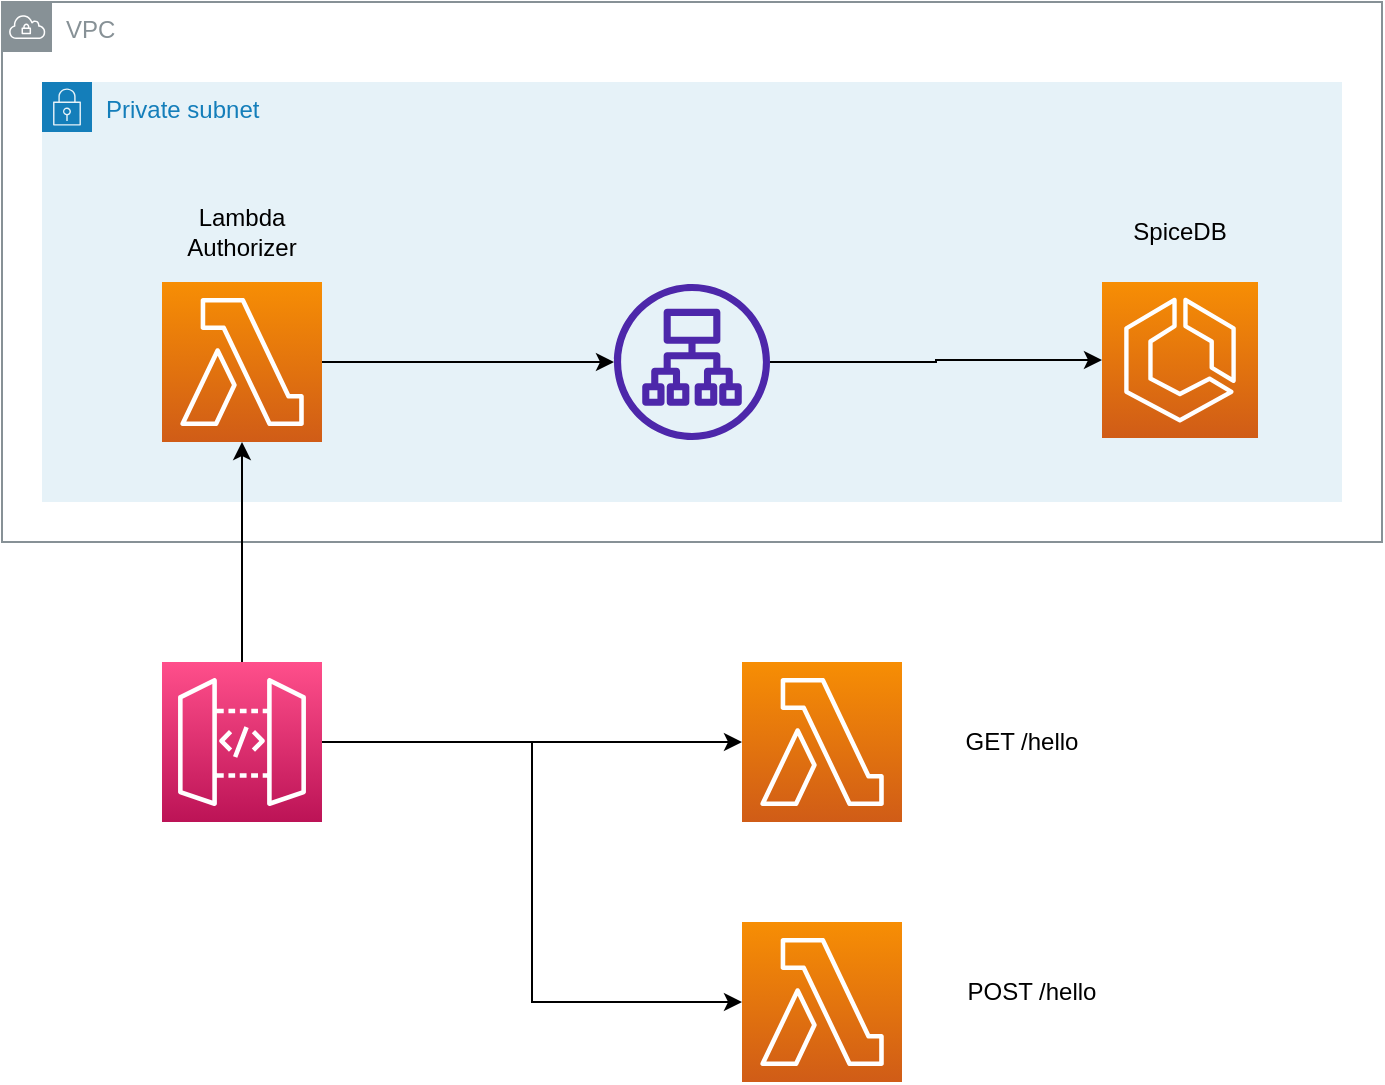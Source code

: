 <mxfile version="20.2.7" type="device"><diagram id="dD728JdUMkiROI7XZxNq" name="ページ1"><mxGraphModel dx="1029" dy="598" grid="1" gridSize="10" guides="1" tooltips="1" connect="1" arrows="1" fold="1" page="1" pageScale="1" pageWidth="1169" pageHeight="827" math="0" shadow="0"><root><mxCell id="0"/><mxCell id="1" parent="0"/><mxCell id="k2I_aFDNyPON-fz7Ljkn-3" value="Private subnet" style="points=[[0,0],[0.25,0],[0.5,0],[0.75,0],[1,0],[1,0.25],[1,0.5],[1,0.75],[1,1],[0.75,1],[0.5,1],[0.25,1],[0,1],[0,0.75],[0,0.5],[0,0.25]];outlineConnect=0;gradientColor=none;html=1;whiteSpace=wrap;fontSize=12;fontStyle=0;container=1;pointerEvents=0;collapsible=0;recursiveResize=0;shape=mxgraph.aws4.group;grIcon=mxgraph.aws4.group_security_group;grStroke=0;strokeColor=#147EBA;fillColor=#E6F2F8;verticalAlign=top;align=left;spacingLeft=30;fontColor=#147EBA;dashed=0;" vertex="1" parent="1"><mxGeometry x="210" y="80" width="650" height="210" as="geometry"/></mxCell><mxCell id="k2I_aFDNyPON-fz7Ljkn-2" value="VPC" style="sketch=0;outlineConnect=0;gradientColor=none;html=1;whiteSpace=wrap;fontSize=12;fontStyle=0;shape=mxgraph.aws4.group;grIcon=mxgraph.aws4.group_vpc;strokeColor=#879196;fillColor=none;verticalAlign=top;align=left;spacingLeft=30;fontColor=#879196;dashed=0;" vertex="1" parent="1"><mxGeometry x="190" y="40" width="690" height="270" as="geometry"/></mxCell><mxCell id="M0bB69qO4lPUgwXlxSMh-8" style="edgeStyle=orthogonalEdgeStyle;rounded=0;orthogonalLoop=1;jettySize=auto;html=1;entryX=0;entryY=0.5;entryDx=0;entryDy=0;entryPerimeter=0;startArrow=none;" parent="1" source="k2I_aFDNyPON-fz7Ljkn-4" target="M0bB69qO4lPUgwXlxSMh-3" edge="1"><mxGeometry relative="1" as="geometry"/></mxCell><mxCell id="k2I_aFDNyPON-fz7Ljkn-6" style="edgeStyle=orthogonalEdgeStyle;rounded=0;orthogonalLoop=1;jettySize=auto;html=1;" edge="1" parent="1" source="M0bB69qO4lPUgwXlxSMh-1" target="k2I_aFDNyPON-fz7Ljkn-4"><mxGeometry relative="1" as="geometry"/></mxCell><mxCell id="M0bB69qO4lPUgwXlxSMh-1" value="" style="sketch=0;points=[[0,0,0],[0.25,0,0],[0.5,0,0],[0.75,0,0],[1,0,0],[0,1,0],[0.25,1,0],[0.5,1,0],[0.75,1,0],[1,1,0],[0,0.25,0],[0,0.5,0],[0,0.75,0],[1,0.25,0],[1,0.5,0],[1,0.75,0]];outlineConnect=0;fontColor=#232F3E;gradientColor=#F78E04;gradientDirection=north;fillColor=#D05C17;strokeColor=#ffffff;dashed=0;verticalLabelPosition=bottom;verticalAlign=top;align=center;html=1;fontSize=12;fontStyle=0;aspect=fixed;shape=mxgraph.aws4.resourceIcon;resIcon=mxgraph.aws4.lambda;" parent="1" vertex="1"><mxGeometry x="270" y="180" width="80" height="80" as="geometry"/></mxCell><mxCell id="M0bB69qO4lPUgwXlxSMh-5" style="edgeStyle=orthogonalEdgeStyle;rounded=0;orthogonalLoop=1;jettySize=auto;html=1;entryX=0.5;entryY=1;entryDx=0;entryDy=0;entryPerimeter=0;" parent="1" source="M0bB69qO4lPUgwXlxSMh-2" target="M0bB69qO4lPUgwXlxSMh-1" edge="1"><mxGeometry relative="1" as="geometry"/></mxCell><mxCell id="M0bB69qO4lPUgwXlxSMh-10" style="edgeStyle=orthogonalEdgeStyle;rounded=0;orthogonalLoop=1;jettySize=auto;html=1;entryX=0;entryY=0.5;entryDx=0;entryDy=0;entryPerimeter=0;" parent="1" source="M0bB69qO4lPUgwXlxSMh-2" target="M0bB69qO4lPUgwXlxSMh-9" edge="1"><mxGeometry relative="1" as="geometry"/></mxCell><mxCell id="M0bB69qO4lPUgwXlxSMh-12" style="edgeStyle=orthogonalEdgeStyle;rounded=0;orthogonalLoop=1;jettySize=auto;html=1;entryX=0;entryY=0.5;entryDx=0;entryDy=0;entryPerimeter=0;" parent="1" source="M0bB69qO4lPUgwXlxSMh-2" target="M0bB69qO4lPUgwXlxSMh-11" edge="1"><mxGeometry relative="1" as="geometry"/></mxCell><mxCell id="M0bB69qO4lPUgwXlxSMh-2" value="" style="sketch=0;points=[[0,0,0],[0.25,0,0],[0.5,0,0],[0.75,0,0],[1,0,0],[0,1,0],[0.25,1,0],[0.5,1,0],[0.75,1,0],[1,1,0],[0,0.25,0],[0,0.5,0],[0,0.75,0],[1,0.25,0],[1,0.5,0],[1,0.75,0]];outlineConnect=0;fontColor=#232F3E;gradientColor=#FF4F8B;gradientDirection=north;fillColor=#BC1356;strokeColor=#ffffff;dashed=0;verticalLabelPosition=bottom;verticalAlign=top;align=center;html=1;fontSize=12;fontStyle=0;aspect=fixed;shape=mxgraph.aws4.resourceIcon;resIcon=mxgraph.aws4.api_gateway;" parent="1" vertex="1"><mxGeometry x="270" y="370" width="80" height="80" as="geometry"/></mxCell><mxCell id="M0bB69qO4lPUgwXlxSMh-3" value="" style="sketch=0;points=[[0,0,0],[0.25,0,0],[0.5,0,0],[0.75,0,0],[1,0,0],[0,1,0],[0.25,1,0],[0.5,1,0],[0.75,1,0],[1,1,0],[0,0.25,0],[0,0.5,0],[0,0.75,0],[1,0.25,0],[1,0.5,0],[1,0.75,0]];outlineConnect=0;fontColor=#232F3E;gradientColor=#F78E04;gradientDirection=north;fillColor=#D05C17;strokeColor=#ffffff;dashed=0;verticalLabelPosition=bottom;verticalAlign=top;align=center;html=1;fontSize=12;fontStyle=0;aspect=fixed;shape=mxgraph.aws4.resourceIcon;resIcon=mxgraph.aws4.ecs;" parent="1" vertex="1"><mxGeometry x="740" y="180" width="78" height="78" as="geometry"/></mxCell><mxCell id="M0bB69qO4lPUgwXlxSMh-6" value="SpiceDB" style="text;html=1;strokeColor=none;fillColor=none;align=center;verticalAlign=middle;whiteSpace=wrap;rounded=0;" parent="1" vertex="1"><mxGeometry x="749" y="140" width="60" height="30" as="geometry"/></mxCell><mxCell id="M0bB69qO4lPUgwXlxSMh-7" value="Lambda Authorizer" style="text;html=1;strokeColor=none;fillColor=none;align=center;verticalAlign=middle;whiteSpace=wrap;rounded=0;" parent="1" vertex="1"><mxGeometry x="280" y="140" width="60" height="30" as="geometry"/></mxCell><mxCell id="M0bB69qO4lPUgwXlxSMh-9" value="" style="sketch=0;points=[[0,0,0],[0.25,0,0],[0.5,0,0],[0.75,0,0],[1,0,0],[0,1,0],[0.25,1,0],[0.5,1,0],[0.75,1,0],[1,1,0],[0,0.25,0],[0,0.5,0],[0,0.75,0],[1,0.25,0],[1,0.5,0],[1,0.75,0]];outlineConnect=0;fontColor=#232F3E;gradientColor=#F78E04;gradientDirection=north;fillColor=#D05C17;strokeColor=#ffffff;dashed=0;verticalLabelPosition=bottom;verticalAlign=top;align=center;html=1;fontSize=12;fontStyle=0;aspect=fixed;shape=mxgraph.aws4.resourceIcon;resIcon=mxgraph.aws4.lambda;" parent="1" vertex="1"><mxGeometry x="560" y="370" width="80" height="80" as="geometry"/></mxCell><mxCell id="M0bB69qO4lPUgwXlxSMh-11" value="" style="sketch=0;points=[[0,0,0],[0.25,0,0],[0.5,0,0],[0.75,0,0],[1,0,0],[0,1,0],[0.25,1,0],[0.5,1,0],[0.75,1,0],[1,1,0],[0,0.25,0],[0,0.5,0],[0,0.75,0],[1,0.25,0],[1,0.5,0],[1,0.75,0]];outlineConnect=0;fontColor=#232F3E;gradientColor=#F78E04;gradientDirection=north;fillColor=#D05C17;strokeColor=#ffffff;dashed=0;verticalLabelPosition=bottom;verticalAlign=top;align=center;html=1;fontSize=12;fontStyle=0;aspect=fixed;shape=mxgraph.aws4.resourceIcon;resIcon=mxgraph.aws4.lambda;" parent="1" vertex="1"><mxGeometry x="560" y="500" width="80" height="80" as="geometry"/></mxCell><mxCell id="M0bB69qO4lPUgwXlxSMh-13" value="GET /hello" style="text;html=1;strokeColor=none;fillColor=none;align=center;verticalAlign=middle;whiteSpace=wrap;rounded=0;" parent="1" vertex="1"><mxGeometry x="670" y="395" width="60" height="30" as="geometry"/></mxCell><mxCell id="M0bB69qO4lPUgwXlxSMh-14" value="POST /hello" style="text;html=1;strokeColor=none;fillColor=none;align=center;verticalAlign=middle;whiteSpace=wrap;rounded=0;" parent="1" vertex="1"><mxGeometry x="665" y="520" width="80" height="30" as="geometry"/></mxCell><mxCell id="k2I_aFDNyPON-fz7Ljkn-4" value="" style="sketch=0;outlineConnect=0;fontColor=#232F3E;gradientColor=none;fillColor=#4D27AA;strokeColor=none;dashed=0;verticalLabelPosition=bottom;verticalAlign=top;align=center;html=1;fontSize=12;fontStyle=0;aspect=fixed;pointerEvents=1;shape=mxgraph.aws4.application_load_balancer;" vertex="1" parent="1"><mxGeometry x="496" y="181" width="78" height="78" as="geometry"/></mxCell></root></mxGraphModel></diagram></mxfile>
